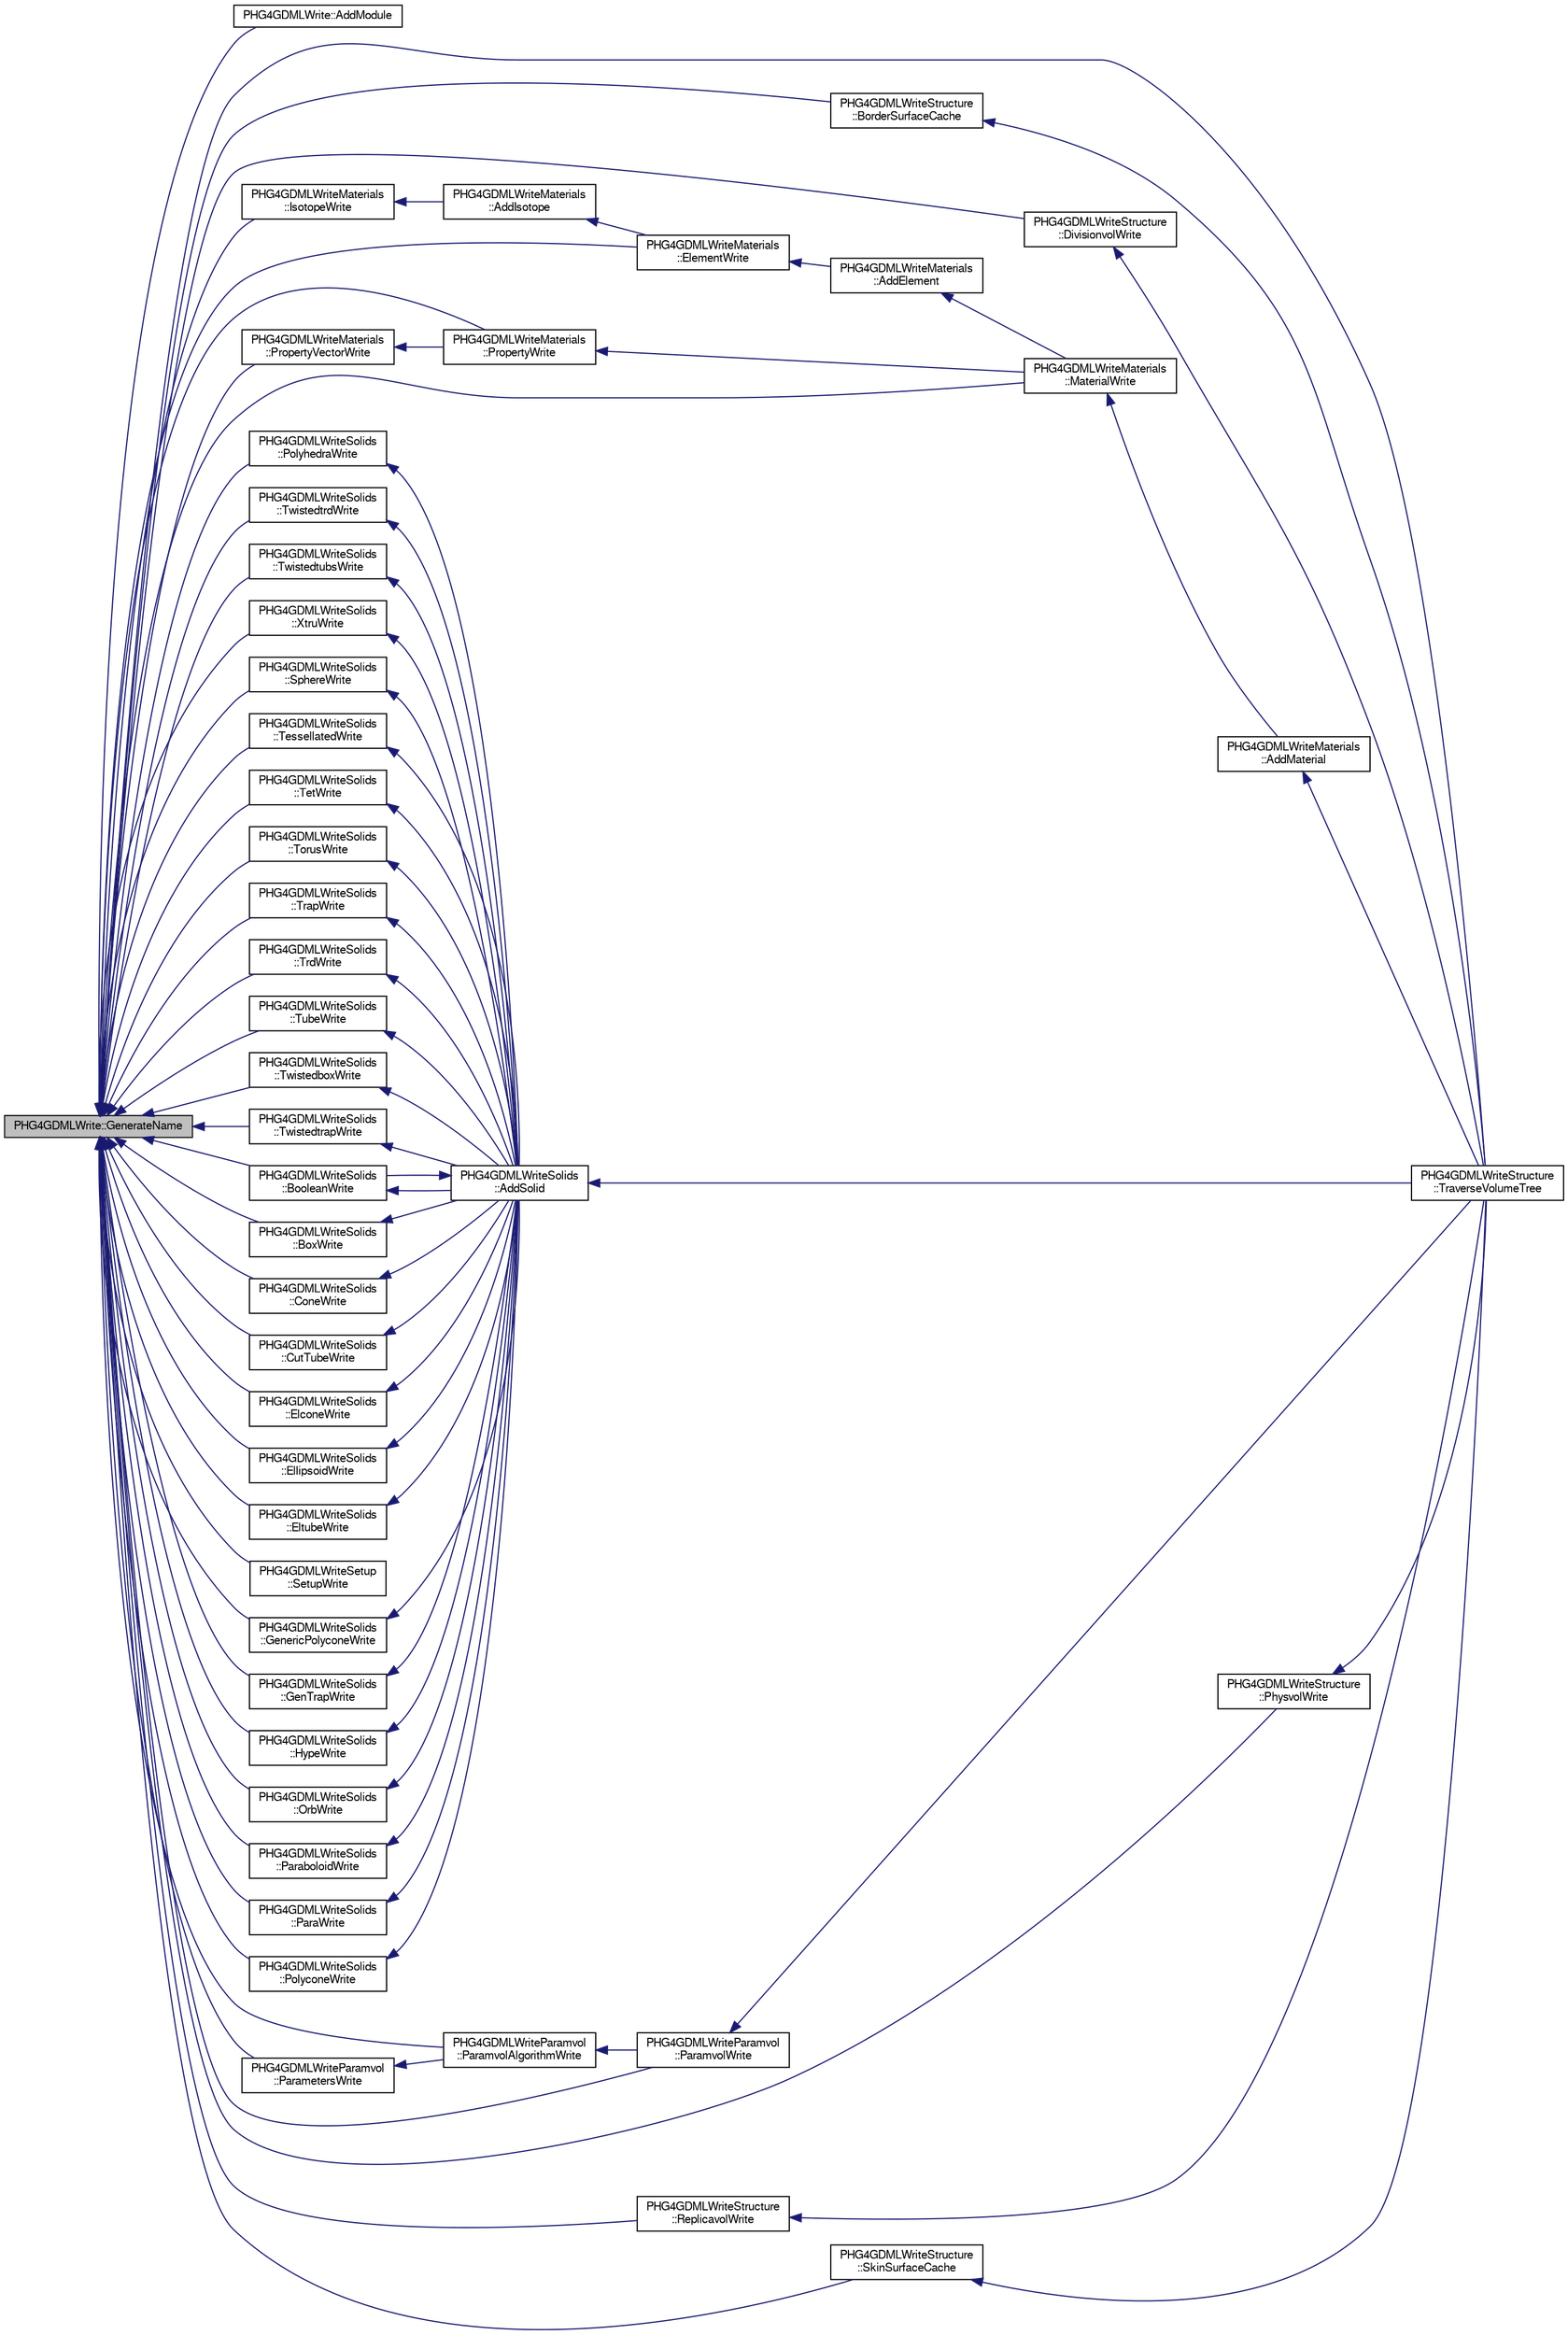 digraph "PHG4GDMLWrite::GenerateName"
{
  bgcolor="transparent";
  edge [fontname="FreeSans",fontsize="10",labelfontname="FreeSans",labelfontsize="10"];
  node [fontname="FreeSans",fontsize="10",shape=record];
  rankdir="LR";
  Node1 [label="PHG4GDMLWrite::GenerateName",height=0.2,width=0.4,color="black", fillcolor="grey75", style="filled" fontcolor="black"];
  Node1 -> Node2 [dir="back",color="midnightblue",fontsize="10",style="solid",fontname="FreeSans"];
  Node2 [label="PHG4GDMLWrite::AddModule",height=0.2,width=0.4,color="black",URL="$dd/db5/classPHG4GDMLWrite.html#a3bc403c74b9166e664e8e59f3edfed7e"];
  Node1 -> Node3 [dir="back",color="midnightblue",fontsize="10",style="solid",fontname="FreeSans"];
  Node3 [label="PHG4GDMLWriteSolids\l::BooleanWrite",height=0.2,width=0.4,color="black",URL="$d0/d94/classPHG4GDMLWriteSolids.html#acaa5a680bf366ae99a07faf07f4cbf7c"];
  Node3 -> Node4 [dir="back",color="midnightblue",fontsize="10",style="solid",fontname="FreeSans"];
  Node4 [label="PHG4GDMLWriteSolids\l::AddSolid",height=0.2,width=0.4,color="black",URL="$d0/d94/classPHG4GDMLWriteSolids.html#ae96019d064cee9517bad4aea85bd94e9"];
  Node4 -> Node3 [dir="back",color="midnightblue",fontsize="10",style="solid",fontname="FreeSans"];
  Node4 -> Node5 [dir="back",color="midnightblue",fontsize="10",style="solid",fontname="FreeSans"];
  Node5 [label="PHG4GDMLWriteStructure\l::TraverseVolumeTree",height=0.2,width=0.4,color="black",URL="$d2/d72/classPHG4GDMLWriteStructure.html#a957c6f2d283732660e3eb9c41b982048"];
  Node1 -> Node6 [dir="back",color="midnightblue",fontsize="10",style="solid",fontname="FreeSans"];
  Node6 [label="PHG4GDMLWriteStructure\l::BorderSurfaceCache",height=0.2,width=0.4,color="black",URL="$d2/d72/classPHG4GDMLWriteStructure.html#aa22bfa894b736e4069f3733c5410b42e"];
  Node6 -> Node5 [dir="back",color="midnightblue",fontsize="10",style="solid",fontname="FreeSans"];
  Node1 -> Node7 [dir="back",color="midnightblue",fontsize="10",style="solid",fontname="FreeSans"];
  Node7 [label="PHG4GDMLWriteSolids\l::BoxWrite",height=0.2,width=0.4,color="black",URL="$d0/d94/classPHG4GDMLWriteSolids.html#adb86c05c10ce4fdade5108b9e32b4398"];
  Node7 -> Node4 [dir="back",color="midnightblue",fontsize="10",style="solid",fontname="FreeSans"];
  Node1 -> Node8 [dir="back",color="midnightblue",fontsize="10",style="solid",fontname="FreeSans"];
  Node8 [label="PHG4GDMLWriteSolids\l::ConeWrite",height=0.2,width=0.4,color="black",URL="$d0/d94/classPHG4GDMLWriteSolids.html#af0fa6864ad9bdd61795f81b23e0c05c9"];
  Node8 -> Node4 [dir="back",color="midnightblue",fontsize="10",style="solid",fontname="FreeSans"];
  Node1 -> Node9 [dir="back",color="midnightblue",fontsize="10",style="solid",fontname="FreeSans"];
  Node9 [label="PHG4GDMLWriteSolids\l::CutTubeWrite",height=0.2,width=0.4,color="black",URL="$d0/d94/classPHG4GDMLWriteSolids.html#afa8d5aea54a4b2e2367e0511bc7c12a5"];
  Node9 -> Node4 [dir="back",color="midnightblue",fontsize="10",style="solid",fontname="FreeSans"];
  Node1 -> Node10 [dir="back",color="midnightblue",fontsize="10",style="solid",fontname="FreeSans"];
  Node10 [label="PHG4GDMLWriteStructure\l::DivisionvolWrite",height=0.2,width=0.4,color="black",URL="$d2/d72/classPHG4GDMLWriteStructure.html#a5e3f35ecdc19dd916da7e88b4e5d0ad5"];
  Node10 -> Node5 [dir="back",color="midnightblue",fontsize="10",style="solid",fontname="FreeSans"];
  Node1 -> Node11 [dir="back",color="midnightblue",fontsize="10",style="solid",fontname="FreeSans"];
  Node11 [label="PHG4GDMLWriteSolids\l::ElconeWrite",height=0.2,width=0.4,color="black",URL="$d0/d94/classPHG4GDMLWriteSolids.html#a95a1f206d10ac25171774e465e42246c"];
  Node11 -> Node4 [dir="back",color="midnightblue",fontsize="10",style="solid",fontname="FreeSans"];
  Node1 -> Node12 [dir="back",color="midnightblue",fontsize="10",style="solid",fontname="FreeSans"];
  Node12 [label="PHG4GDMLWriteMaterials\l::ElementWrite",height=0.2,width=0.4,color="black",URL="$d3/d04/classPHG4GDMLWriteMaterials.html#a97d49d5aecdd2f3b9092433b3f51a1a1"];
  Node12 -> Node13 [dir="back",color="midnightblue",fontsize="10",style="solid",fontname="FreeSans"];
  Node13 [label="PHG4GDMLWriteMaterials\l::AddElement",height=0.2,width=0.4,color="black",URL="$d3/d04/classPHG4GDMLWriteMaterials.html#aefdb9e07e1d9da07562125baeb0d0447"];
  Node13 -> Node14 [dir="back",color="midnightblue",fontsize="10",style="solid",fontname="FreeSans"];
  Node14 [label="PHG4GDMLWriteMaterials\l::MaterialWrite",height=0.2,width=0.4,color="black",URL="$d3/d04/classPHG4GDMLWriteMaterials.html#a24dff32470666c766f8e697a00247b74"];
  Node14 -> Node15 [dir="back",color="midnightblue",fontsize="10",style="solid",fontname="FreeSans"];
  Node15 [label="PHG4GDMLWriteMaterials\l::AddMaterial",height=0.2,width=0.4,color="black",URL="$d3/d04/classPHG4GDMLWriteMaterials.html#a02dfefd1f4b0aa2c122952dc4ebc1a87"];
  Node15 -> Node5 [dir="back",color="midnightblue",fontsize="10",style="solid",fontname="FreeSans"];
  Node1 -> Node16 [dir="back",color="midnightblue",fontsize="10",style="solid",fontname="FreeSans"];
  Node16 [label="PHG4GDMLWriteSolids\l::EllipsoidWrite",height=0.2,width=0.4,color="black",URL="$d0/d94/classPHG4GDMLWriteSolids.html#a0ecc7bc248265507e79a9fca71575014"];
  Node16 -> Node4 [dir="back",color="midnightblue",fontsize="10",style="solid",fontname="FreeSans"];
  Node1 -> Node17 [dir="back",color="midnightblue",fontsize="10",style="solid",fontname="FreeSans"];
  Node17 [label="PHG4GDMLWriteSolids\l::EltubeWrite",height=0.2,width=0.4,color="black",URL="$d0/d94/classPHG4GDMLWriteSolids.html#ab8adc5f1f99be44fbfbf7cb3c5e1e020"];
  Node17 -> Node4 [dir="back",color="midnightblue",fontsize="10",style="solid",fontname="FreeSans"];
  Node1 -> Node18 [dir="back",color="midnightblue",fontsize="10",style="solid",fontname="FreeSans"];
  Node18 [label="PHG4GDMLWriteSolids\l::GenericPolyconeWrite",height=0.2,width=0.4,color="black",URL="$d0/d94/classPHG4GDMLWriteSolids.html#ab179c3202cc083769c7c4b3a391f7bad"];
  Node18 -> Node4 [dir="back",color="midnightblue",fontsize="10",style="solid",fontname="FreeSans"];
  Node1 -> Node19 [dir="back",color="midnightblue",fontsize="10",style="solid",fontname="FreeSans"];
  Node19 [label="PHG4GDMLWriteSolids\l::GenTrapWrite",height=0.2,width=0.4,color="black",URL="$d0/d94/classPHG4GDMLWriteSolids.html#a9e0a708dbd9fcbfcc88009caff0d6853"];
  Node19 -> Node4 [dir="back",color="midnightblue",fontsize="10",style="solid",fontname="FreeSans"];
  Node1 -> Node20 [dir="back",color="midnightblue",fontsize="10",style="solid",fontname="FreeSans"];
  Node20 [label="PHG4GDMLWriteSolids\l::HypeWrite",height=0.2,width=0.4,color="black",URL="$d0/d94/classPHG4GDMLWriteSolids.html#abd293d652e55c78e3cfb5cbc4580a565"];
  Node20 -> Node4 [dir="back",color="midnightblue",fontsize="10",style="solid",fontname="FreeSans"];
  Node1 -> Node21 [dir="back",color="midnightblue",fontsize="10",style="solid",fontname="FreeSans"];
  Node21 [label="PHG4GDMLWriteMaterials\l::IsotopeWrite",height=0.2,width=0.4,color="black",URL="$d3/d04/classPHG4GDMLWriteMaterials.html#aa0d10ca2e27a001a06119f52a98da621"];
  Node21 -> Node22 [dir="back",color="midnightblue",fontsize="10",style="solid",fontname="FreeSans"];
  Node22 [label="PHG4GDMLWriteMaterials\l::AddIsotope",height=0.2,width=0.4,color="black",URL="$d3/d04/classPHG4GDMLWriteMaterials.html#afa5d6506fda575a7ebe232b35eac3412"];
  Node22 -> Node12 [dir="back",color="midnightblue",fontsize="10",style="solid",fontname="FreeSans"];
  Node1 -> Node14 [dir="back",color="midnightblue",fontsize="10",style="solid",fontname="FreeSans"];
  Node1 -> Node23 [dir="back",color="midnightblue",fontsize="10",style="solid",fontname="FreeSans"];
  Node23 [label="PHG4GDMLWriteSolids\l::OrbWrite",height=0.2,width=0.4,color="black",URL="$d0/d94/classPHG4GDMLWriteSolids.html#a23f60faf33372b4ca39915d3db566a59"];
  Node23 -> Node4 [dir="back",color="midnightblue",fontsize="10",style="solid",fontname="FreeSans"];
  Node1 -> Node24 [dir="back",color="midnightblue",fontsize="10",style="solid",fontname="FreeSans"];
  Node24 [label="PHG4GDMLWriteSolids\l::ParaboloidWrite",height=0.2,width=0.4,color="black",URL="$d0/d94/classPHG4GDMLWriteSolids.html#a63fa8de3ebea6833999f0d15b0182330"];
  Node24 -> Node4 [dir="back",color="midnightblue",fontsize="10",style="solid",fontname="FreeSans"];
  Node1 -> Node25 [dir="back",color="midnightblue",fontsize="10",style="solid",fontname="FreeSans"];
  Node25 [label="PHG4GDMLWriteParamvol\l::ParametersWrite",height=0.2,width=0.4,color="black",URL="$d8/dd9/classPHG4GDMLWriteParamvol.html#ac1ba363d8d334c018fa187f309858193"];
  Node25 -> Node26 [dir="back",color="midnightblue",fontsize="10",style="solid",fontname="FreeSans"];
  Node26 [label="PHG4GDMLWriteParamvol\l::ParamvolAlgorithmWrite",height=0.2,width=0.4,color="black",URL="$d8/dd9/classPHG4GDMLWriteParamvol.html#a3b3e03b3d2ce50bd3de5a9a68f314495"];
  Node26 -> Node27 [dir="back",color="midnightblue",fontsize="10",style="solid",fontname="FreeSans"];
  Node27 [label="PHG4GDMLWriteParamvol\l::ParamvolWrite",height=0.2,width=0.4,color="black",URL="$d8/dd9/classPHG4GDMLWriteParamvol.html#a93a2dff92e3409e4fe71b661e584afd1"];
  Node27 -> Node5 [dir="back",color="midnightblue",fontsize="10",style="solid",fontname="FreeSans"];
  Node1 -> Node26 [dir="back",color="midnightblue",fontsize="10",style="solid",fontname="FreeSans"];
  Node1 -> Node27 [dir="back",color="midnightblue",fontsize="10",style="solid",fontname="FreeSans"];
  Node1 -> Node28 [dir="back",color="midnightblue",fontsize="10",style="solid",fontname="FreeSans"];
  Node28 [label="PHG4GDMLWriteSolids\l::ParaWrite",height=0.2,width=0.4,color="black",URL="$d0/d94/classPHG4GDMLWriteSolids.html#a32bb2ff453c9bd44b295315d1fba4536"];
  Node28 -> Node4 [dir="back",color="midnightblue",fontsize="10",style="solid",fontname="FreeSans"];
  Node1 -> Node29 [dir="back",color="midnightblue",fontsize="10",style="solid",fontname="FreeSans"];
  Node29 [label="PHG4GDMLWriteStructure\l::PhysvolWrite",height=0.2,width=0.4,color="black",URL="$d2/d72/classPHG4GDMLWriteStructure.html#af46624d56ade5ec0eb4bc5cb3d497387"];
  Node29 -> Node5 [dir="back",color="midnightblue",fontsize="10",style="solid",fontname="FreeSans"];
  Node1 -> Node30 [dir="back",color="midnightblue",fontsize="10",style="solid",fontname="FreeSans"];
  Node30 [label="PHG4GDMLWriteSolids\l::PolyconeWrite",height=0.2,width=0.4,color="black",URL="$d0/d94/classPHG4GDMLWriteSolids.html#af6b5adff80e56fddc9767fae06af651a"];
  Node30 -> Node4 [dir="back",color="midnightblue",fontsize="10",style="solid",fontname="FreeSans"];
  Node1 -> Node31 [dir="back",color="midnightblue",fontsize="10",style="solid",fontname="FreeSans"];
  Node31 [label="PHG4GDMLWriteSolids\l::PolyhedraWrite",height=0.2,width=0.4,color="black",URL="$d0/d94/classPHG4GDMLWriteSolids.html#ace99086533ca2af8366d439a3a08f9ae"];
  Node31 -> Node4 [dir="back",color="midnightblue",fontsize="10",style="solid",fontname="FreeSans"];
  Node1 -> Node32 [dir="back",color="midnightblue",fontsize="10",style="solid",fontname="FreeSans"];
  Node32 [label="PHG4GDMLWriteMaterials\l::PropertyVectorWrite",height=0.2,width=0.4,color="black",URL="$d3/d04/classPHG4GDMLWriteMaterials.html#a5013752801402a036aa2d82e98959879"];
  Node32 -> Node33 [dir="back",color="midnightblue",fontsize="10",style="solid",fontname="FreeSans"];
  Node33 [label="PHG4GDMLWriteMaterials\l::PropertyWrite",height=0.2,width=0.4,color="black",URL="$d3/d04/classPHG4GDMLWriteMaterials.html#a05df03cc8cf4c3d28cc8f206638a2238"];
  Node33 -> Node14 [dir="back",color="midnightblue",fontsize="10",style="solid",fontname="FreeSans"];
  Node1 -> Node33 [dir="back",color="midnightblue",fontsize="10",style="solid",fontname="FreeSans"];
  Node1 -> Node34 [dir="back",color="midnightblue",fontsize="10",style="solid",fontname="FreeSans"];
  Node34 [label="PHG4GDMLWriteStructure\l::ReplicavolWrite",height=0.2,width=0.4,color="black",URL="$d2/d72/classPHG4GDMLWriteStructure.html#a9d491a55fd540a45f0ec2a6b87953782"];
  Node34 -> Node5 [dir="back",color="midnightblue",fontsize="10",style="solid",fontname="FreeSans"];
  Node1 -> Node35 [dir="back",color="midnightblue",fontsize="10",style="solid",fontname="FreeSans"];
  Node35 [label="PHG4GDMLWriteSetup\l::SetupWrite",height=0.2,width=0.4,color="black",URL="$df/d0d/classPHG4GDMLWriteSetup.html#a41721b14839977bdb004774d4ed6c8ba"];
  Node1 -> Node36 [dir="back",color="midnightblue",fontsize="10",style="solid",fontname="FreeSans"];
  Node36 [label="PHG4GDMLWriteStructure\l::SkinSurfaceCache",height=0.2,width=0.4,color="black",URL="$d2/d72/classPHG4GDMLWriteStructure.html#a2411bf73dc26fa137b5547e3ffb033ff"];
  Node36 -> Node5 [dir="back",color="midnightblue",fontsize="10",style="solid",fontname="FreeSans"];
  Node1 -> Node37 [dir="back",color="midnightblue",fontsize="10",style="solid",fontname="FreeSans"];
  Node37 [label="PHG4GDMLWriteSolids\l::SphereWrite",height=0.2,width=0.4,color="black",URL="$d0/d94/classPHG4GDMLWriteSolids.html#a6e42ab8eadb2fde73103ced7c6515d43"];
  Node37 -> Node4 [dir="back",color="midnightblue",fontsize="10",style="solid",fontname="FreeSans"];
  Node1 -> Node38 [dir="back",color="midnightblue",fontsize="10",style="solid",fontname="FreeSans"];
  Node38 [label="PHG4GDMLWriteSolids\l::TessellatedWrite",height=0.2,width=0.4,color="black",URL="$d0/d94/classPHG4GDMLWriteSolids.html#a0f2faa6ed82bbf74fdde4ded9c9eba48"];
  Node38 -> Node4 [dir="back",color="midnightblue",fontsize="10",style="solid",fontname="FreeSans"];
  Node1 -> Node39 [dir="back",color="midnightblue",fontsize="10",style="solid",fontname="FreeSans"];
  Node39 [label="PHG4GDMLWriteSolids\l::TetWrite",height=0.2,width=0.4,color="black",URL="$d0/d94/classPHG4GDMLWriteSolids.html#ac5a46e9304dc7ebcf40b4268fa26c9ea"];
  Node39 -> Node4 [dir="back",color="midnightblue",fontsize="10",style="solid",fontname="FreeSans"];
  Node1 -> Node40 [dir="back",color="midnightblue",fontsize="10",style="solid",fontname="FreeSans"];
  Node40 [label="PHG4GDMLWriteSolids\l::TorusWrite",height=0.2,width=0.4,color="black",URL="$d0/d94/classPHG4GDMLWriteSolids.html#a5a965c3c48b3db833ab9ed45a9bbdb41"];
  Node40 -> Node4 [dir="back",color="midnightblue",fontsize="10",style="solid",fontname="FreeSans"];
  Node1 -> Node41 [dir="back",color="midnightblue",fontsize="10",style="solid",fontname="FreeSans"];
  Node41 [label="PHG4GDMLWriteSolids\l::TrapWrite",height=0.2,width=0.4,color="black",URL="$d0/d94/classPHG4GDMLWriteSolids.html#a80558da78c1f285c6242bbc0144465a1"];
  Node41 -> Node4 [dir="back",color="midnightblue",fontsize="10",style="solid",fontname="FreeSans"];
  Node1 -> Node5 [dir="back",color="midnightblue",fontsize="10",style="solid",fontname="FreeSans"];
  Node1 -> Node42 [dir="back",color="midnightblue",fontsize="10",style="solid",fontname="FreeSans"];
  Node42 [label="PHG4GDMLWriteSolids\l::TrdWrite",height=0.2,width=0.4,color="black",URL="$d0/d94/classPHG4GDMLWriteSolids.html#aec95c52a133f535ceb1c24ca9ebd59e4"];
  Node42 -> Node4 [dir="back",color="midnightblue",fontsize="10",style="solid",fontname="FreeSans"];
  Node1 -> Node43 [dir="back",color="midnightblue",fontsize="10",style="solid",fontname="FreeSans"];
  Node43 [label="PHG4GDMLWriteSolids\l::TubeWrite",height=0.2,width=0.4,color="black",URL="$d0/d94/classPHG4GDMLWriteSolids.html#a344250f109aa3c8b80573dfd51655ddb"];
  Node43 -> Node4 [dir="back",color="midnightblue",fontsize="10",style="solid",fontname="FreeSans"];
  Node1 -> Node44 [dir="back",color="midnightblue",fontsize="10",style="solid",fontname="FreeSans"];
  Node44 [label="PHG4GDMLWriteSolids\l::TwistedboxWrite",height=0.2,width=0.4,color="black",URL="$d0/d94/classPHG4GDMLWriteSolids.html#a1fe20a0882d9c7856a4036a83ff88c27"];
  Node44 -> Node4 [dir="back",color="midnightblue",fontsize="10",style="solid",fontname="FreeSans"];
  Node1 -> Node45 [dir="back",color="midnightblue",fontsize="10",style="solid",fontname="FreeSans"];
  Node45 [label="PHG4GDMLWriteSolids\l::TwistedtrapWrite",height=0.2,width=0.4,color="black",URL="$d0/d94/classPHG4GDMLWriteSolids.html#a971e013b661799d807ea7a464c04bd15"];
  Node45 -> Node4 [dir="back",color="midnightblue",fontsize="10",style="solid",fontname="FreeSans"];
  Node1 -> Node46 [dir="back",color="midnightblue",fontsize="10",style="solid",fontname="FreeSans"];
  Node46 [label="PHG4GDMLWriteSolids\l::TwistedtrdWrite",height=0.2,width=0.4,color="black",URL="$d0/d94/classPHG4GDMLWriteSolids.html#a00f423d7d6692958b44bf97ef34e5ffb"];
  Node46 -> Node4 [dir="back",color="midnightblue",fontsize="10",style="solid",fontname="FreeSans"];
  Node1 -> Node47 [dir="back",color="midnightblue",fontsize="10",style="solid",fontname="FreeSans"];
  Node47 [label="PHG4GDMLWriteSolids\l::TwistedtubsWrite",height=0.2,width=0.4,color="black",URL="$d0/d94/classPHG4GDMLWriteSolids.html#a3e3f5285136c04aa88abb5f6ba33fefb"];
  Node47 -> Node4 [dir="back",color="midnightblue",fontsize="10",style="solid",fontname="FreeSans"];
  Node1 -> Node48 [dir="back",color="midnightblue",fontsize="10",style="solid",fontname="FreeSans"];
  Node48 [label="PHG4GDMLWriteSolids\l::XtruWrite",height=0.2,width=0.4,color="black",URL="$d0/d94/classPHG4GDMLWriteSolids.html#a47008ee8616fcf6fe7bd245c0201eea2"];
  Node48 -> Node4 [dir="back",color="midnightblue",fontsize="10",style="solid",fontname="FreeSans"];
}
